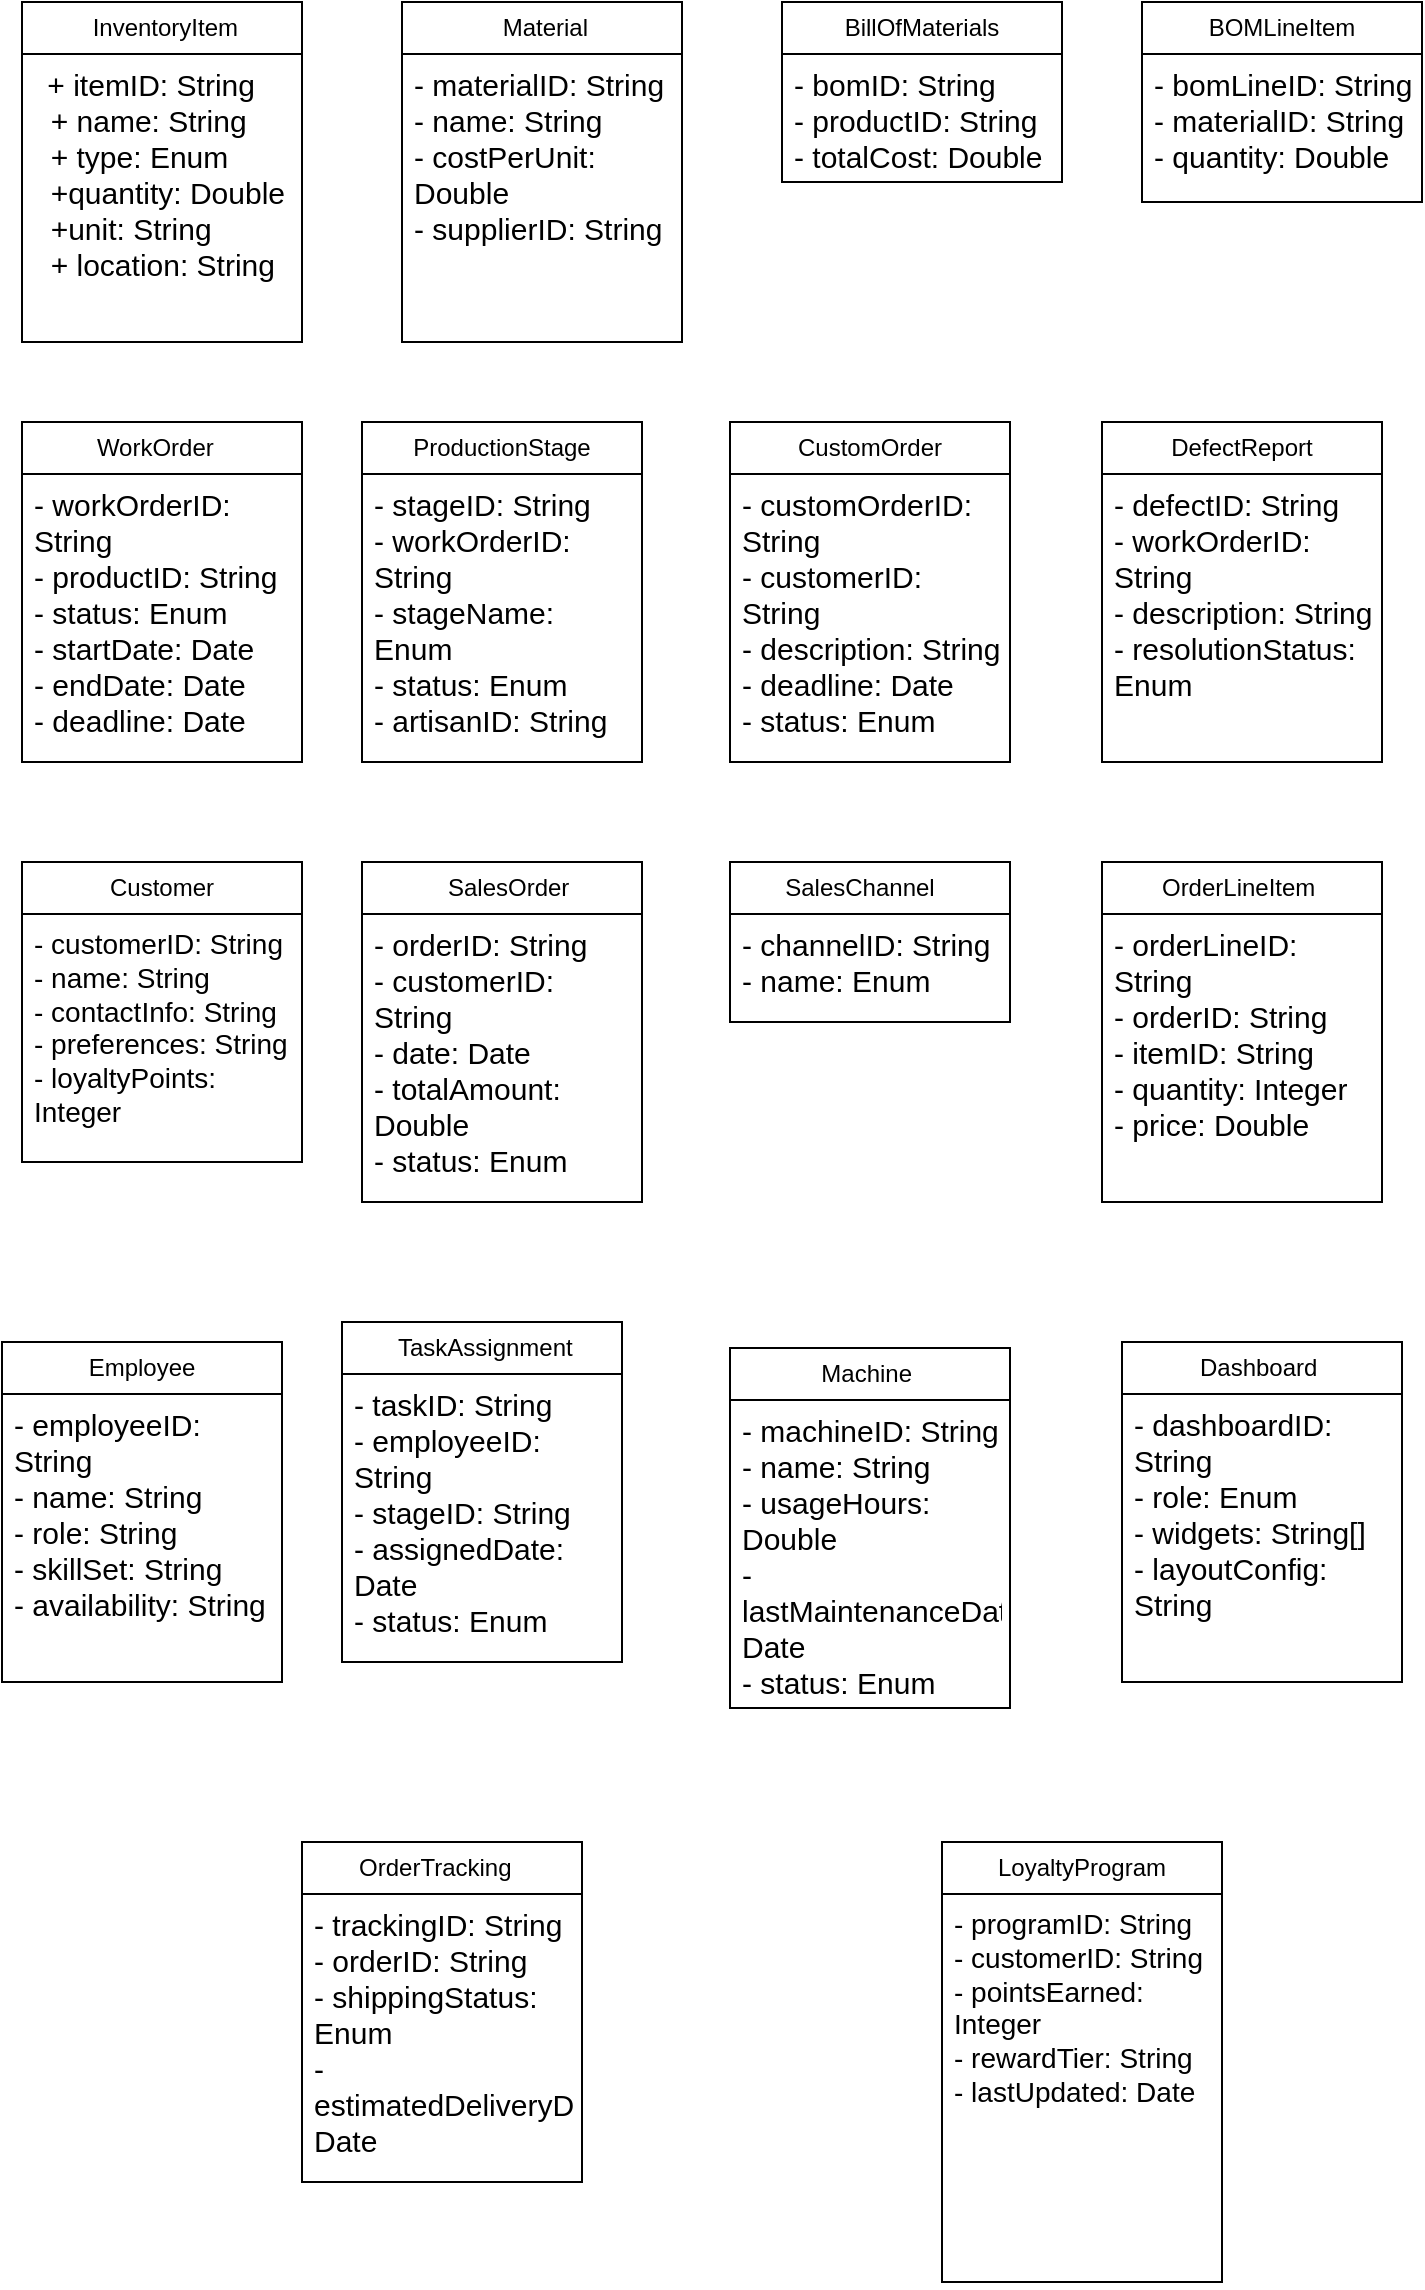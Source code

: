 <mxfile version="26.2.13">
  <diagram id="C5RBs43oDa-KdzZeNtuy" name="Page-1">
    <mxGraphModel dx="1044" dy="658" grid="1" gridSize="10" guides="1" tooltips="1" connect="1" arrows="1" fold="1" page="1" pageScale="1" pageWidth="827" pageHeight="1169" math="0" shadow="0">
      <root>
        <mxCell id="WIyWlLk6GJQsqaUBKTNV-0" />
        <mxCell id="WIyWlLk6GJQsqaUBKTNV-1" parent="WIyWlLk6GJQsqaUBKTNV-0" />
        <mxCell id="2952MhB3zMIZmj1mSr4V-60" value="&amp;nbsp;InventoryItem" style="swimlane;fontStyle=0;childLayout=stackLayout;horizontal=1;startSize=26;fillColor=none;horizontalStack=0;resizeParent=1;resizeParentMax=0;resizeLast=0;collapsible=1;marginBottom=0;whiteSpace=wrap;html=1;" vertex="1" parent="WIyWlLk6GJQsqaUBKTNV-1">
          <mxGeometry x="90" y="60" width="140" height="170" as="geometry" />
        </mxCell>
        <mxCell id="2952MhB3zMIZmj1mSr4V-61" value="&lt;div&gt;&amp;nbsp; &lt;font style=&quot;font-size: 15px;&quot;&gt;+ itemID: String&lt;/font&gt;&lt;/div&gt;&lt;div&gt;&lt;font style=&quot;font-size: 15px;&quot;&gt;&amp;nbsp; + name: String&lt;/font&gt;&lt;/div&gt;&lt;div&gt;&lt;font style=&quot;font-size: 15px;&quot;&gt;&amp;nbsp; + type: Enum&amp;nbsp;&lt;/font&gt;&lt;/div&gt;&lt;div&gt;&lt;font style=&quot;font-size: 15px;&quot;&gt;&amp;nbsp; +quantity: Double&lt;/font&gt;&lt;/div&gt;&lt;div&gt;&lt;font style=&quot;font-size: 15px;&quot;&gt;&amp;nbsp; +unit: String&lt;/font&gt;&lt;/div&gt;&lt;div&gt;&lt;font style=&quot;font-size: 15px;&quot;&gt;&amp;nbsp; + location: String&lt;/font&gt;&lt;/div&gt;" style="text;strokeColor=none;fillColor=none;align=left;verticalAlign=top;spacingLeft=4;spacingRight=4;overflow=hidden;rotatable=0;points=[[0,0.5],[1,0.5]];portConstraint=eastwest;whiteSpace=wrap;html=1;" vertex="1" parent="2952MhB3zMIZmj1mSr4V-60">
          <mxGeometry y="26" width="140" height="144" as="geometry" />
        </mxCell>
        <mxCell id="2952MhB3zMIZmj1mSr4V-62" value="BillOfMaterials" style="swimlane;fontStyle=0;childLayout=stackLayout;horizontal=1;startSize=26;fillColor=none;horizontalStack=0;resizeParent=1;resizeParentMax=0;resizeLast=0;collapsible=1;marginBottom=0;whiteSpace=wrap;html=1;" vertex="1" parent="WIyWlLk6GJQsqaUBKTNV-1">
          <mxGeometry x="470" y="60" width="140" height="90" as="geometry" />
        </mxCell>
        <mxCell id="2952MhB3zMIZmj1mSr4V-63" value="&lt;div&gt;&lt;font style=&quot;font-size: 15px;&quot;&gt;- bomID: String&lt;/font&gt;&lt;/div&gt;&lt;div&gt;&lt;font style=&quot;font-size: 15px;&quot;&gt;- productID: String&lt;/font&gt;&lt;/div&gt;&lt;div&gt;&lt;font style=&quot;font-size: 15px;&quot;&gt;- totalCost: Double&lt;/font&gt;&lt;/div&gt;" style="text;strokeColor=none;fillColor=none;align=left;verticalAlign=top;spacingLeft=4;spacingRight=4;overflow=hidden;rotatable=0;points=[[0,0.5],[1,0.5]];portConstraint=eastwest;whiteSpace=wrap;html=1;" vertex="1" parent="2952MhB3zMIZmj1mSr4V-62">
          <mxGeometry y="26" width="140" height="64" as="geometry" />
        </mxCell>
        <mxCell id="2952MhB3zMIZmj1mSr4V-64" value="&amp;nbsp;Material" style="swimlane;fontStyle=0;childLayout=stackLayout;horizontal=1;startSize=26;fillColor=none;horizontalStack=0;resizeParent=1;resizeParentMax=0;resizeLast=0;collapsible=1;marginBottom=0;whiteSpace=wrap;html=1;" vertex="1" parent="WIyWlLk6GJQsqaUBKTNV-1">
          <mxGeometry x="280" y="60" width="140" height="170" as="geometry" />
        </mxCell>
        <mxCell id="2952MhB3zMIZmj1mSr4V-65" value="&lt;div&gt;&lt;font style=&quot;font-size: 15px;&quot;&gt;- materialID: String&lt;/font&gt;&lt;/div&gt;&lt;div&gt;&lt;font style=&quot;font-size: 15px;&quot;&gt;- name: String&lt;/font&gt;&lt;/div&gt;&lt;div&gt;&lt;font style=&quot;font-size: 15px;&quot;&gt;- costPerUnit: Double&lt;/font&gt;&lt;/div&gt;&lt;div&gt;&lt;font style=&quot;font-size: 15px;&quot;&gt;- supplierID: String&lt;/font&gt;&lt;/div&gt;" style="text;strokeColor=none;fillColor=none;align=left;verticalAlign=top;spacingLeft=4;spacingRight=4;overflow=hidden;rotatable=0;points=[[0,0.5],[1,0.5]];portConstraint=eastwest;whiteSpace=wrap;html=1;" vertex="1" parent="2952MhB3zMIZmj1mSr4V-64">
          <mxGeometry y="26" width="140" height="144" as="geometry" />
        </mxCell>
        <mxCell id="2952MhB3zMIZmj1mSr4V-66" value="BOMLineItem" style="swimlane;fontStyle=0;childLayout=stackLayout;horizontal=1;startSize=26;fillColor=none;horizontalStack=0;resizeParent=1;resizeParentMax=0;resizeLast=0;collapsible=1;marginBottom=0;whiteSpace=wrap;html=1;" vertex="1" parent="WIyWlLk6GJQsqaUBKTNV-1">
          <mxGeometry x="650" y="60" width="140" height="100" as="geometry" />
        </mxCell>
        <mxCell id="2952MhB3zMIZmj1mSr4V-67" value="&lt;div&gt;&lt;span style=&quot;font-size: 15px;&quot;&gt;- bomLineID: String&lt;/span&gt;&lt;/div&gt;&lt;div&gt;&lt;span style=&quot;font-size: 15px;&quot;&gt;- materialID: String&lt;/span&gt;&lt;/div&gt;&lt;div&gt;&lt;span style=&quot;font-size: 15px;&quot;&gt;- quantity: Double&lt;/span&gt;&lt;/div&gt;" style="text;strokeColor=none;fillColor=none;align=left;verticalAlign=top;spacingLeft=4;spacingRight=4;overflow=hidden;rotatable=0;points=[[0,0.5],[1,0.5]];portConstraint=eastwest;whiteSpace=wrap;html=1;" vertex="1" parent="2952MhB3zMIZmj1mSr4V-66">
          <mxGeometry y="26" width="140" height="74" as="geometry" />
        </mxCell>
        <mxCell id="2952MhB3zMIZmj1mSr4V-68" value="&amp;nbsp;ProductionStage&amp;nbsp;" style="swimlane;fontStyle=0;childLayout=stackLayout;horizontal=1;startSize=26;fillColor=none;horizontalStack=0;resizeParent=1;resizeParentMax=0;resizeLast=0;collapsible=1;marginBottom=0;whiteSpace=wrap;html=1;" vertex="1" parent="WIyWlLk6GJQsqaUBKTNV-1">
          <mxGeometry x="260" y="270" width="140" height="170" as="geometry" />
        </mxCell>
        <mxCell id="2952MhB3zMIZmj1mSr4V-69" value="&lt;div&gt;&lt;span style=&quot;font-size: 15px;&quot;&gt;- stageID: String&lt;/span&gt;&lt;/div&gt;&lt;div&gt;&lt;span style=&quot;font-size: 15px;&quot;&gt;- workOrderID: String&lt;/span&gt;&lt;/div&gt;&lt;div&gt;&lt;span style=&quot;font-size: 15px;&quot;&gt;- stageName: Enum&lt;/span&gt;&lt;/div&gt;&lt;div&gt;&lt;span style=&quot;font-size: 15px;&quot;&gt;- status: Enum&lt;/span&gt;&lt;/div&gt;&lt;div&gt;&lt;span style=&quot;font-size: 15px;&quot;&gt;- artisanID: String&lt;/span&gt;&lt;/div&gt;" style="text;strokeColor=none;fillColor=none;align=left;verticalAlign=top;spacingLeft=4;spacingRight=4;overflow=hidden;rotatable=0;points=[[0,0.5],[1,0.5]];portConstraint=eastwest;whiteSpace=wrap;html=1;" vertex="1" parent="2952MhB3zMIZmj1mSr4V-68">
          <mxGeometry y="26" width="140" height="144" as="geometry" />
        </mxCell>
        <mxCell id="2952MhB3zMIZmj1mSr4V-70" value="WorkOrder&amp;nbsp;&amp;nbsp;" style="swimlane;fontStyle=0;childLayout=stackLayout;horizontal=1;startSize=26;fillColor=none;horizontalStack=0;resizeParent=1;resizeParentMax=0;resizeLast=0;collapsible=1;marginBottom=0;whiteSpace=wrap;html=1;" vertex="1" parent="WIyWlLk6GJQsqaUBKTNV-1">
          <mxGeometry x="90" y="270" width="140" height="170" as="geometry" />
        </mxCell>
        <mxCell id="2952MhB3zMIZmj1mSr4V-71" value="&lt;div&gt;&lt;span style=&quot;font-size: 15px;&quot;&gt;- workOrderID: String&lt;/span&gt;&lt;/div&gt;&lt;div&gt;&lt;span style=&quot;font-size: 15px;&quot;&gt;- productID: String&lt;/span&gt;&lt;/div&gt;&lt;div&gt;&lt;span style=&quot;font-size: 15px;&quot;&gt;- status: Enum&lt;/span&gt;&lt;/div&gt;&lt;div&gt;&lt;span style=&quot;font-size: 15px;&quot;&gt;- startDate: Date&lt;/span&gt;&lt;/div&gt;&lt;div&gt;&lt;span style=&quot;font-size: 15px;&quot;&gt;- endDate: Date&lt;/span&gt;&lt;/div&gt;&lt;div&gt;&lt;span style=&quot;font-size: 15px;&quot;&gt;- deadline: Date&lt;/span&gt;&lt;/div&gt;" style="text;strokeColor=none;fillColor=none;align=left;verticalAlign=top;spacingLeft=4;spacingRight=4;overflow=hidden;rotatable=0;points=[[0,0.5],[1,0.5]];portConstraint=eastwest;whiteSpace=wrap;html=1;" vertex="1" parent="2952MhB3zMIZmj1mSr4V-70">
          <mxGeometry y="26" width="140" height="144" as="geometry" />
        </mxCell>
        <mxCell id="2952MhB3zMIZmj1mSr4V-72" value="CustomOrder" style="swimlane;fontStyle=0;childLayout=stackLayout;horizontal=1;startSize=26;fillColor=none;horizontalStack=0;resizeParent=1;resizeParentMax=0;resizeLast=0;collapsible=1;marginBottom=0;whiteSpace=wrap;html=1;" vertex="1" parent="WIyWlLk6GJQsqaUBKTNV-1">
          <mxGeometry x="444" y="270" width="140" height="170" as="geometry" />
        </mxCell>
        <mxCell id="2952MhB3zMIZmj1mSr4V-73" value="&lt;div&gt;&lt;span style=&quot;font-size: 15px;&quot;&gt;- customOrderID: String&lt;/span&gt;&lt;/div&gt;&lt;div&gt;&lt;span style=&quot;font-size: 15px;&quot;&gt;- customerID: String&lt;/span&gt;&lt;/div&gt;&lt;div&gt;&lt;span style=&quot;font-size: 15px;&quot;&gt;- description: String&lt;/span&gt;&lt;/div&gt;&lt;div&gt;&lt;span style=&quot;font-size: 15px;&quot;&gt;- deadline: Date&lt;/span&gt;&lt;/div&gt;&lt;div&gt;&lt;span style=&quot;font-size: 15px;&quot;&gt;- status: Enum&lt;/span&gt;&lt;/div&gt;" style="text;strokeColor=none;fillColor=none;align=left;verticalAlign=top;spacingLeft=4;spacingRight=4;overflow=hidden;rotatable=0;points=[[0,0.5],[1,0.5]];portConstraint=eastwest;whiteSpace=wrap;html=1;" vertex="1" parent="2952MhB3zMIZmj1mSr4V-72">
          <mxGeometry y="26" width="140" height="144" as="geometry" />
        </mxCell>
        <mxCell id="2952MhB3zMIZmj1mSr4V-74" value="DefectReport" style="swimlane;fontStyle=0;childLayout=stackLayout;horizontal=1;startSize=26;fillColor=none;horizontalStack=0;resizeParent=1;resizeParentMax=0;resizeLast=0;collapsible=1;marginBottom=0;whiteSpace=wrap;html=1;" vertex="1" parent="WIyWlLk6GJQsqaUBKTNV-1">
          <mxGeometry x="630" y="270" width="140" height="170" as="geometry" />
        </mxCell>
        <mxCell id="2952MhB3zMIZmj1mSr4V-75" value="&lt;div&gt;&lt;span style=&quot;font-size: 15px;&quot;&gt;- defectID: String&lt;/span&gt;&lt;/div&gt;&lt;div&gt;&lt;span style=&quot;font-size: 15px;&quot;&gt;- workOrderID: String&lt;/span&gt;&lt;/div&gt;&lt;div&gt;&lt;span style=&quot;font-size: 15px;&quot;&gt;- description: String&lt;/span&gt;&lt;/div&gt;&lt;div&gt;&lt;span style=&quot;font-size: 15px;&quot;&gt;- resolutionStatus: Enum&lt;/span&gt;&lt;/div&gt;" style="text;strokeColor=none;fillColor=none;align=left;verticalAlign=top;spacingLeft=4;spacingRight=4;overflow=hidden;rotatable=0;points=[[0,0.5],[1,0.5]];portConstraint=eastwest;whiteSpace=wrap;html=1;" vertex="1" parent="2952MhB3zMIZmj1mSr4V-74">
          <mxGeometry y="26" width="140" height="144" as="geometry" />
        </mxCell>
        <mxCell id="2952MhB3zMIZmj1mSr4V-76" value="&amp;nbsp;Customer&amp;nbsp;" style="swimlane;fontStyle=0;childLayout=stackLayout;horizontal=1;startSize=26;fillColor=none;horizontalStack=0;resizeParent=1;resizeParentMax=0;resizeLast=0;collapsible=1;marginBottom=0;whiteSpace=wrap;html=1;" vertex="1" parent="WIyWlLk6GJQsqaUBKTNV-1">
          <mxGeometry x="90" y="490" width="140" height="150" as="geometry" />
        </mxCell>
        <mxCell id="2952MhB3zMIZmj1mSr4V-77" value="&lt;div&gt;&lt;font style=&quot;font-size: 14px;&quot;&gt;- customerID: String&lt;/font&gt;&lt;/div&gt;&lt;div&gt;&lt;font style=&quot;font-size: 14px;&quot;&gt;- name: String&lt;/font&gt;&lt;/div&gt;&lt;div&gt;&lt;font style=&quot;font-size: 14px;&quot;&gt;- contactInfo: String&lt;/font&gt;&lt;/div&gt;&lt;div&gt;&lt;font style=&quot;font-size: 14px;&quot;&gt;- preferences: String&lt;/font&gt;&lt;/div&gt;&lt;div&gt;&lt;font style=&quot;font-size: 14px;&quot;&gt;- loyaltyPoints: Integer&lt;/font&gt;&lt;/div&gt;" style="text;strokeColor=none;fillColor=none;align=left;verticalAlign=top;spacingLeft=4;spacingRight=4;overflow=hidden;rotatable=0;points=[[0,0.5],[1,0.5]];portConstraint=eastwest;whiteSpace=wrap;html=1;" vertex="1" parent="2952MhB3zMIZmj1mSr4V-76">
          <mxGeometry y="26" width="140" height="124" as="geometry" />
        </mxCell>
        <mxCell id="2952MhB3zMIZmj1mSr4V-78" value="&amp;nbsp; &amp;nbsp; SalesOrder&amp;nbsp;&amp;nbsp;" style="swimlane;fontStyle=0;childLayout=stackLayout;horizontal=1;startSize=26;fillColor=none;horizontalStack=0;resizeParent=1;resizeParentMax=0;resizeLast=0;collapsible=1;marginBottom=0;whiteSpace=wrap;html=1;" vertex="1" parent="WIyWlLk6GJQsqaUBKTNV-1">
          <mxGeometry x="260" y="490" width="140" height="170" as="geometry" />
        </mxCell>
        <mxCell id="2952MhB3zMIZmj1mSr4V-79" value="&lt;div&gt;&lt;span style=&quot;font-size: 15px;&quot;&gt;- orderID: String&lt;/span&gt;&lt;/div&gt;&lt;div&gt;&lt;span style=&quot;font-size: 15px;&quot;&gt;- customerID: String&lt;/span&gt;&lt;/div&gt;&lt;div&gt;&lt;span style=&quot;font-size: 15px;&quot;&gt;- date: Date&lt;/span&gt;&lt;/div&gt;&lt;div&gt;&lt;span style=&quot;font-size: 15px;&quot;&gt;- totalAmount: Double&lt;/span&gt;&lt;/div&gt;&lt;div&gt;&lt;span style=&quot;font-size: 15px;&quot;&gt;- status: Enum&lt;/span&gt;&lt;/div&gt;" style="text;strokeColor=none;fillColor=none;align=left;verticalAlign=top;spacingLeft=4;spacingRight=4;overflow=hidden;rotatable=0;points=[[0,0.5],[1,0.5]];portConstraint=eastwest;whiteSpace=wrap;html=1;" vertex="1" parent="2952MhB3zMIZmj1mSr4V-78">
          <mxGeometry y="26" width="140" height="144" as="geometry" />
        </mxCell>
        <mxCell id="2952MhB3zMIZmj1mSr4V-80" value="SalesChannel&amp;nbsp; &amp;nbsp;" style="swimlane;fontStyle=0;childLayout=stackLayout;horizontal=1;startSize=26;fillColor=none;horizontalStack=0;resizeParent=1;resizeParentMax=0;resizeLast=0;collapsible=1;marginBottom=0;whiteSpace=wrap;html=1;" vertex="1" parent="WIyWlLk6GJQsqaUBKTNV-1">
          <mxGeometry x="444" y="490" width="140" height="80" as="geometry" />
        </mxCell>
        <mxCell id="2952MhB3zMIZmj1mSr4V-81" value="&lt;div&gt;&lt;span style=&quot;font-size: 15px;&quot;&gt;- channelID: String&lt;/span&gt;&lt;/div&gt;&lt;div&gt;&lt;span style=&quot;font-size: 15px;&quot;&gt;- name: Enum&lt;/span&gt;&lt;/div&gt;" style="text;strokeColor=none;fillColor=none;align=left;verticalAlign=top;spacingLeft=4;spacingRight=4;overflow=hidden;rotatable=0;points=[[0,0.5],[1,0.5]];portConstraint=eastwest;whiteSpace=wrap;html=1;" vertex="1" parent="2952MhB3zMIZmj1mSr4V-80">
          <mxGeometry y="26" width="140" height="54" as="geometry" />
        </mxCell>
        <mxCell id="2952MhB3zMIZmj1mSr4V-82" value="&amp;nbsp; OrderLineItem&amp;nbsp; &amp;nbsp;" style="swimlane;fontStyle=0;childLayout=stackLayout;horizontal=1;startSize=26;fillColor=none;horizontalStack=0;resizeParent=1;resizeParentMax=0;resizeLast=0;collapsible=1;marginBottom=0;whiteSpace=wrap;html=1;" vertex="1" parent="WIyWlLk6GJQsqaUBKTNV-1">
          <mxGeometry x="630" y="490" width="140" height="170" as="geometry" />
        </mxCell>
        <mxCell id="2952MhB3zMIZmj1mSr4V-83" value="&lt;div&gt;&lt;span style=&quot;font-size: 15px;&quot;&gt;- orderLineID: String&lt;/span&gt;&lt;/div&gt;&lt;div&gt;&lt;span style=&quot;font-size: 15px;&quot;&gt;- orderID: String&lt;/span&gt;&lt;/div&gt;&lt;div&gt;&lt;span style=&quot;font-size: 15px;&quot;&gt;- itemID: String&lt;/span&gt;&lt;/div&gt;&lt;div&gt;&lt;span style=&quot;font-size: 15px;&quot;&gt;- quantity: Integer&lt;/span&gt;&lt;/div&gt;&lt;div&gt;&lt;span style=&quot;font-size: 15px;&quot;&gt;- price: Double&lt;/span&gt;&lt;/div&gt;" style="text;strokeColor=none;fillColor=none;align=left;verticalAlign=top;spacingLeft=4;spacingRight=4;overflow=hidden;rotatable=0;points=[[0,0.5],[1,0.5]];portConstraint=eastwest;whiteSpace=wrap;html=1;" vertex="1" parent="2952MhB3zMIZmj1mSr4V-82">
          <mxGeometry y="26" width="140" height="144" as="geometry" />
        </mxCell>
        <mxCell id="2952MhB3zMIZmj1mSr4V-84" value="Employee" style="swimlane;fontStyle=0;childLayout=stackLayout;horizontal=1;startSize=26;fillColor=none;horizontalStack=0;resizeParent=1;resizeParentMax=0;resizeLast=0;collapsible=1;marginBottom=0;whiteSpace=wrap;html=1;" vertex="1" parent="WIyWlLk6GJQsqaUBKTNV-1">
          <mxGeometry x="80" y="730" width="140" height="170" as="geometry" />
        </mxCell>
        <mxCell id="2952MhB3zMIZmj1mSr4V-85" value="&lt;div&gt;&lt;span style=&quot;font-size: 15px;&quot;&gt;- employeeID: String&lt;/span&gt;&lt;/div&gt;&lt;div&gt;&lt;span style=&quot;font-size: 15px;&quot;&gt;- name: String&lt;/span&gt;&lt;/div&gt;&lt;div&gt;&lt;span style=&quot;font-size: 15px;&quot;&gt;- role: String&lt;/span&gt;&lt;/div&gt;&lt;div&gt;&lt;span style=&quot;font-size: 15px;&quot;&gt;- skillSet: String&lt;/span&gt;&lt;/div&gt;&lt;div&gt;&lt;span style=&quot;font-size: 15px;&quot;&gt;- availability: String&lt;/span&gt;&lt;/div&gt;" style="text;strokeColor=none;fillColor=none;align=left;verticalAlign=top;spacingLeft=4;spacingRight=4;overflow=hidden;rotatable=0;points=[[0,0.5],[1,0.5]];portConstraint=eastwest;whiteSpace=wrap;html=1;" vertex="1" parent="2952MhB3zMIZmj1mSr4V-84">
          <mxGeometry y="26" width="140" height="144" as="geometry" />
        </mxCell>
        <mxCell id="2952MhB3zMIZmj1mSr4V-86" value="&amp;nbsp;TaskAssignment" style="swimlane;fontStyle=0;childLayout=stackLayout;horizontal=1;startSize=26;fillColor=none;horizontalStack=0;resizeParent=1;resizeParentMax=0;resizeLast=0;collapsible=1;marginBottom=0;whiteSpace=wrap;html=1;" vertex="1" parent="WIyWlLk6GJQsqaUBKTNV-1">
          <mxGeometry x="250" y="720" width="140" height="170" as="geometry" />
        </mxCell>
        <mxCell id="2952MhB3zMIZmj1mSr4V-87" value="&lt;div&gt;&lt;span style=&quot;font-size: 15px;&quot;&gt;- taskID: String&lt;/span&gt;&lt;/div&gt;&lt;div&gt;&lt;span style=&quot;font-size: 15px;&quot;&gt;- employeeID: String&lt;/span&gt;&lt;/div&gt;&lt;div&gt;&lt;span style=&quot;font-size: 15px;&quot;&gt;- stageID: String&lt;/span&gt;&lt;/div&gt;&lt;div&gt;&lt;span style=&quot;font-size: 15px;&quot;&gt;- assignedDate: Date&lt;/span&gt;&lt;/div&gt;&lt;div&gt;&lt;span style=&quot;font-size: 15px;&quot;&gt;- status: Enum&lt;/span&gt;&lt;/div&gt;" style="text;strokeColor=none;fillColor=none;align=left;verticalAlign=top;spacingLeft=4;spacingRight=4;overflow=hidden;rotatable=0;points=[[0,0.5],[1,0.5]];portConstraint=eastwest;whiteSpace=wrap;html=1;" vertex="1" parent="2952MhB3zMIZmj1mSr4V-86">
          <mxGeometry y="26" width="140" height="144" as="geometry" />
        </mxCell>
        <mxCell id="2952MhB3zMIZmj1mSr4V-88" value="&amp;nbsp;Machine&amp;nbsp;&amp;nbsp;" style="swimlane;fontStyle=0;childLayout=stackLayout;horizontal=1;startSize=26;fillColor=none;horizontalStack=0;resizeParent=1;resizeParentMax=0;resizeLast=0;collapsible=1;marginBottom=0;whiteSpace=wrap;html=1;" vertex="1" parent="WIyWlLk6GJQsqaUBKTNV-1">
          <mxGeometry x="444" y="733" width="140" height="180" as="geometry" />
        </mxCell>
        <mxCell id="2952MhB3zMIZmj1mSr4V-89" value="&lt;div&gt;&lt;span style=&quot;font-size: 15px;&quot;&gt;- machineID: String&lt;/span&gt;&lt;/div&gt;&lt;div&gt;&lt;span style=&quot;font-size: 15px;&quot;&gt;- name: String&lt;/span&gt;&lt;/div&gt;&lt;div&gt;&lt;span style=&quot;font-size: 15px;&quot;&gt;- usageHours: Double&lt;/span&gt;&lt;/div&gt;&lt;div&gt;&lt;span style=&quot;font-size: 15px;&quot;&gt;- lastMaintenanceDate: Date&lt;/span&gt;&lt;/div&gt;&lt;div&gt;&lt;span style=&quot;font-size: 15px;&quot;&gt;- status: Enum&lt;/span&gt;&lt;/div&gt;" style="text;strokeColor=none;fillColor=none;align=left;verticalAlign=top;spacingLeft=4;spacingRight=4;overflow=hidden;rotatable=0;points=[[0,0.5],[1,0.5]];portConstraint=eastwest;whiteSpace=wrap;html=1;" vertex="1" parent="2952MhB3zMIZmj1mSr4V-88">
          <mxGeometry y="26" width="140" height="154" as="geometry" />
        </mxCell>
        <mxCell id="2952MhB3zMIZmj1mSr4V-90" value="&amp;nbsp;Dashboard&amp;nbsp;&amp;nbsp;" style="swimlane;fontStyle=0;childLayout=stackLayout;horizontal=1;startSize=26;fillColor=none;horizontalStack=0;resizeParent=1;resizeParentMax=0;resizeLast=0;collapsible=1;marginBottom=0;whiteSpace=wrap;html=1;" vertex="1" parent="WIyWlLk6GJQsqaUBKTNV-1">
          <mxGeometry x="640" y="730" width="140" height="170" as="geometry" />
        </mxCell>
        <mxCell id="2952MhB3zMIZmj1mSr4V-91" value="&lt;div&gt;&lt;span style=&quot;font-size: 15px;&quot;&gt;- dashboardID: String&lt;/span&gt;&lt;/div&gt;&lt;div&gt;&lt;span style=&quot;font-size: 15px;&quot;&gt;- role: Enum&lt;/span&gt;&lt;/div&gt;&lt;div&gt;&lt;span style=&quot;font-size: 15px;&quot;&gt;- widgets: String[]&lt;/span&gt;&lt;/div&gt;&lt;div&gt;&lt;span style=&quot;font-size: 15px;&quot;&gt;- layoutConfig: String&lt;/span&gt;&lt;/div&gt;" style="text;strokeColor=none;fillColor=none;align=left;verticalAlign=top;spacingLeft=4;spacingRight=4;overflow=hidden;rotatable=0;points=[[0,0.5],[1,0.5]];portConstraint=eastwest;whiteSpace=wrap;html=1;" vertex="1" parent="2952MhB3zMIZmj1mSr4V-90">
          <mxGeometry y="26" width="140" height="144" as="geometry" />
        </mxCell>
        <mxCell id="2952MhB3zMIZmj1mSr4V-92" value="OrderTracking&amp;nbsp;&amp;nbsp;" style="swimlane;fontStyle=0;childLayout=stackLayout;horizontal=1;startSize=26;fillColor=none;horizontalStack=0;resizeParent=1;resizeParentMax=0;resizeLast=0;collapsible=1;marginBottom=0;whiteSpace=wrap;html=1;" vertex="1" parent="WIyWlLk6GJQsqaUBKTNV-1">
          <mxGeometry x="230" y="980" width="140" height="170" as="geometry" />
        </mxCell>
        <mxCell id="2952MhB3zMIZmj1mSr4V-93" value="&lt;div&gt;&lt;span style=&quot;font-size: 15px;&quot;&gt;- trackingID: String&lt;/span&gt;&lt;/div&gt;&lt;div&gt;&lt;span style=&quot;font-size: 15px;&quot;&gt;- orderID: String&lt;/span&gt;&lt;/div&gt;&lt;div&gt;&lt;span style=&quot;font-size: 15px;&quot;&gt;- shippingStatus: Enum&lt;/span&gt;&lt;/div&gt;&lt;div&gt;&lt;span style=&quot;font-size: 15px;&quot;&gt;- estimatedDeliveryDate: Date&lt;/span&gt;&lt;/div&gt;" style="text;strokeColor=none;fillColor=none;align=left;verticalAlign=top;spacingLeft=4;spacingRight=4;overflow=hidden;rotatable=0;points=[[0,0.5],[1,0.5]];portConstraint=eastwest;whiteSpace=wrap;html=1;" vertex="1" parent="2952MhB3zMIZmj1mSr4V-92">
          <mxGeometry y="26" width="140" height="144" as="geometry" />
        </mxCell>
        <mxCell id="2952MhB3zMIZmj1mSr4V-94" value="LoyaltyProgram" style="swimlane;fontStyle=0;childLayout=stackLayout;horizontal=1;startSize=26;fillColor=none;horizontalStack=0;resizeParent=1;resizeParentMax=0;resizeLast=0;collapsible=1;marginBottom=0;whiteSpace=wrap;html=1;" vertex="1" parent="WIyWlLk6GJQsqaUBKTNV-1">
          <mxGeometry x="550" y="980" width="140" height="220" as="geometry" />
        </mxCell>
        <mxCell id="2952MhB3zMIZmj1mSr4V-95" value="&lt;div&gt;&lt;div&gt;&lt;span style=&quot;font-size: 14px;&quot;&gt;- programID: String&lt;/span&gt;&lt;/div&gt;&lt;/div&gt;&lt;div&gt;&lt;font style=&quot;font-size: 14px;&quot;&gt;- customerID: String&lt;/font&gt;&lt;/div&gt;&lt;div&gt;&lt;font style=&quot;font-size: 14px;&quot;&gt;- pointsEarned: Integer&lt;/font&gt;&lt;/div&gt;&lt;div&gt;&lt;font style=&quot;font-size: 14px;&quot;&gt;- rewardTier: String&lt;/font&gt;&lt;/div&gt;&lt;div&gt;&lt;font style=&quot;font-size: 14px;&quot;&gt;- lastUpdated: Date&lt;/font&gt;&lt;/div&gt;" style="text;strokeColor=none;fillColor=none;align=left;verticalAlign=top;spacingLeft=4;spacingRight=4;overflow=hidden;rotatable=0;points=[[0,0.5],[1,0.5]];portConstraint=eastwest;whiteSpace=wrap;html=1;" vertex="1" parent="2952MhB3zMIZmj1mSr4V-94">
          <mxGeometry y="26" width="140" height="194" as="geometry" />
        </mxCell>
      </root>
    </mxGraphModel>
  </diagram>
</mxfile>
